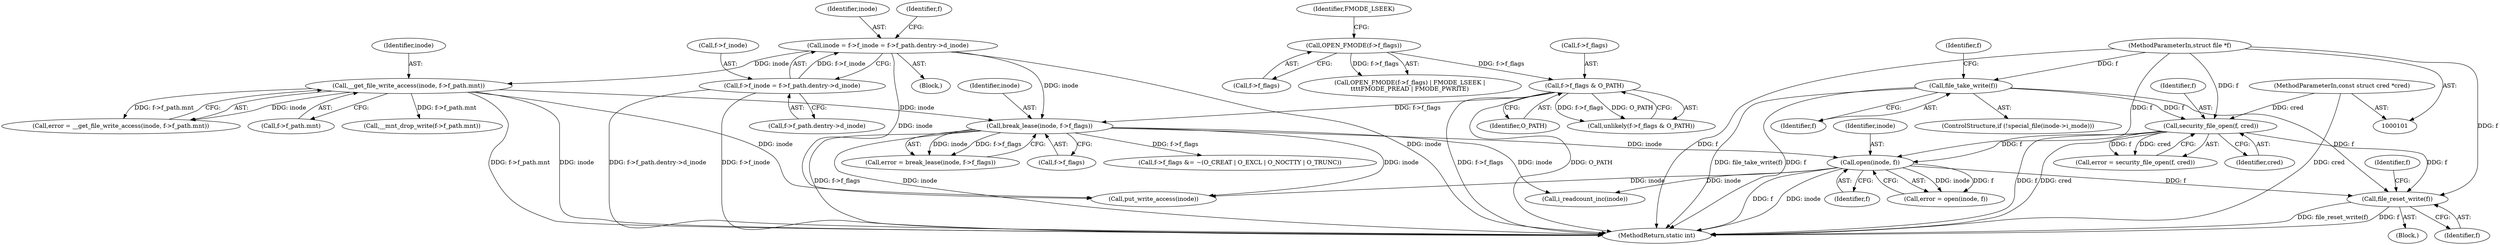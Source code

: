 digraph "0_linux_eee5cc2702929fd41cce28058dc6d6717f723f87_9@API" {
"1000322" [label="(Call,file_reset_write(f))"];
"1000257" [label="(Call,open(inode, f))"];
"1000234" [label="(Call,break_lease(inode, f->f_flags))"];
"1000140" [label="(Call,inode = f->f_inode = f->f_path.dentry->d_inode)"];
"1000142" [label="(Call,f->f_inode = f->f_path.dentry->d_inode)"];
"1000162" [label="(Call,__get_file_write_access(inode, f->f_path.mnt))"];
"1000125" [label="(Call,f->f_flags & O_PATH)"];
"1000114" [label="(Call,OPEN_FMODE(f->f_flags))"];
"1000226" [label="(Call,security_file_open(f, cred))"];
"1000178" [label="(Call,file_take_write(f))"];
"1000102" [label="(MethodParameterIn,struct file *f)"];
"1000104" [label="(MethodParameterIn,const struct cred *cred)"];
"1000140" [label="(Call,inode = f->f_inode = f->f_path.dentry->d_inode)"];
"1000273" [label="(Call,i_readcount_inc(inode))"];
"1000146" [label="(Call,f->f_path.dentry->d_inode)"];
"1000275" [label="(Call,f->f_flags &= ~(O_CREAT | O_EXCL | O_NOCTTY | O_TRUNC))"];
"1000164" [label="(Call,f->f_path.mnt)"];
"1000357" [label="(MethodReturn,static int)"];
"1000323" [label="(Identifier,f)"];
"1000232" [label="(Call,error = break_lease(inode, f->f_flags))"];
"1000113" [label="(Call,OPEN_FMODE(f->f_flags) | FMODE_LSEEK |\n\t\t\t\tFMODE_PREAD | FMODE_PWRITE)"];
"1000235" [label="(Identifier,inode)"];
"1000321" [label="(Block,)"];
"1000114" [label="(Call,OPEN_FMODE(f->f_flags))"];
"1000227" [label="(Identifier,f)"];
"1000179" [label="(Identifier,f)"];
"1000126" [label="(Call,f->f_flags)"];
"1000324" [label="(Call,__mnt_drop_write(f->f_path.mnt))"];
"1000322" [label="(Call,file_reset_write(f))"];
"1000327" [label="(Identifier,f)"];
"1000125" [label="(Call,f->f_flags & O_PATH)"];
"1000160" [label="(Call,error = __get_file_write_access(inode, f->f_path.mnt))"];
"1000119" [label="(Identifier,FMODE_LSEEK)"];
"1000313" [label="(Call,put_write_access(inode))"];
"1000224" [label="(Call,error = security_file_open(f, cred))"];
"1000226" [label="(Call,security_file_open(f, cred))"];
"1000178" [label="(Call,file_take_write(f))"];
"1000236" [label="(Call,f->f_flags)"];
"1000115" [label="(Call,f->f_flags)"];
"1000129" [label="(Identifier,O_PATH)"];
"1000162" [label="(Call,__get_file_write_access(inode, f->f_path.mnt))"];
"1000143" [label="(Call,f->f_inode)"];
"1000142" [label="(Call,f->f_inode = f->f_path.dentry->d_inode)"];
"1000102" [label="(MethodParameterIn,struct file *f)"];
"1000105" [label="(Block,)"];
"1000104" [label="(MethodParameterIn,const struct cred *cred)"];
"1000228" [label="(Identifier,cred)"];
"1000156" [label="(Identifier,f)"];
"1000259" [label="(Identifier,f)"];
"1000234" [label="(Call,break_lease(inode, f->f_flags))"];
"1000255" [label="(Call,error = open(inode, f))"];
"1000141" [label="(Identifier,inode)"];
"1000124" [label="(Call,unlikely(f->f_flags & O_PATH))"];
"1000182" [label="(Identifier,f)"];
"1000257" [label="(Call,open(inode, f))"];
"1000258" [label="(Identifier,inode)"];
"1000172" [label="(ControlStructure,if (!special_file(inode->i_mode)))"];
"1000163" [label="(Identifier,inode)"];
"1000322" -> "1000321"  [label="AST: "];
"1000322" -> "1000323"  [label="CFG: "];
"1000323" -> "1000322"  [label="AST: "];
"1000327" -> "1000322"  [label="CFG: "];
"1000322" -> "1000357"  [label="DDG: file_reset_write(f)"];
"1000322" -> "1000357"  [label="DDG: f"];
"1000257" -> "1000322"  [label="DDG: f"];
"1000226" -> "1000322"  [label="DDG: f"];
"1000178" -> "1000322"  [label="DDG: f"];
"1000102" -> "1000322"  [label="DDG: f"];
"1000257" -> "1000255"  [label="AST: "];
"1000257" -> "1000259"  [label="CFG: "];
"1000258" -> "1000257"  [label="AST: "];
"1000259" -> "1000257"  [label="AST: "];
"1000255" -> "1000257"  [label="CFG: "];
"1000257" -> "1000357"  [label="DDG: f"];
"1000257" -> "1000357"  [label="DDG: inode"];
"1000257" -> "1000255"  [label="DDG: inode"];
"1000257" -> "1000255"  [label="DDG: f"];
"1000234" -> "1000257"  [label="DDG: inode"];
"1000226" -> "1000257"  [label="DDG: f"];
"1000102" -> "1000257"  [label="DDG: f"];
"1000257" -> "1000273"  [label="DDG: inode"];
"1000257" -> "1000313"  [label="DDG: inode"];
"1000234" -> "1000232"  [label="AST: "];
"1000234" -> "1000236"  [label="CFG: "];
"1000235" -> "1000234"  [label="AST: "];
"1000236" -> "1000234"  [label="AST: "];
"1000232" -> "1000234"  [label="CFG: "];
"1000234" -> "1000357"  [label="DDG: f->f_flags"];
"1000234" -> "1000357"  [label="DDG: inode"];
"1000234" -> "1000232"  [label="DDG: inode"];
"1000234" -> "1000232"  [label="DDG: f->f_flags"];
"1000140" -> "1000234"  [label="DDG: inode"];
"1000162" -> "1000234"  [label="DDG: inode"];
"1000125" -> "1000234"  [label="DDG: f->f_flags"];
"1000234" -> "1000273"  [label="DDG: inode"];
"1000234" -> "1000275"  [label="DDG: f->f_flags"];
"1000234" -> "1000313"  [label="DDG: inode"];
"1000140" -> "1000105"  [label="AST: "];
"1000140" -> "1000142"  [label="CFG: "];
"1000141" -> "1000140"  [label="AST: "];
"1000142" -> "1000140"  [label="AST: "];
"1000156" -> "1000140"  [label="CFG: "];
"1000140" -> "1000357"  [label="DDG: inode"];
"1000142" -> "1000140"  [label="DDG: f->f_inode"];
"1000140" -> "1000162"  [label="DDG: inode"];
"1000140" -> "1000313"  [label="DDG: inode"];
"1000142" -> "1000146"  [label="CFG: "];
"1000143" -> "1000142"  [label="AST: "];
"1000146" -> "1000142"  [label="AST: "];
"1000142" -> "1000357"  [label="DDG: f->f_inode"];
"1000142" -> "1000357"  [label="DDG: f->f_path.dentry->d_inode"];
"1000162" -> "1000160"  [label="AST: "];
"1000162" -> "1000164"  [label="CFG: "];
"1000163" -> "1000162"  [label="AST: "];
"1000164" -> "1000162"  [label="AST: "];
"1000160" -> "1000162"  [label="CFG: "];
"1000162" -> "1000357"  [label="DDG: f->f_path.mnt"];
"1000162" -> "1000357"  [label="DDG: inode"];
"1000162" -> "1000160"  [label="DDG: inode"];
"1000162" -> "1000160"  [label="DDG: f->f_path.mnt"];
"1000162" -> "1000313"  [label="DDG: inode"];
"1000162" -> "1000324"  [label="DDG: f->f_path.mnt"];
"1000125" -> "1000124"  [label="AST: "];
"1000125" -> "1000129"  [label="CFG: "];
"1000126" -> "1000125"  [label="AST: "];
"1000129" -> "1000125"  [label="AST: "];
"1000124" -> "1000125"  [label="CFG: "];
"1000125" -> "1000357"  [label="DDG: f->f_flags"];
"1000125" -> "1000357"  [label="DDG: O_PATH"];
"1000125" -> "1000124"  [label="DDG: f->f_flags"];
"1000125" -> "1000124"  [label="DDG: O_PATH"];
"1000114" -> "1000125"  [label="DDG: f->f_flags"];
"1000114" -> "1000113"  [label="AST: "];
"1000114" -> "1000115"  [label="CFG: "];
"1000115" -> "1000114"  [label="AST: "];
"1000119" -> "1000114"  [label="CFG: "];
"1000114" -> "1000113"  [label="DDG: f->f_flags"];
"1000226" -> "1000224"  [label="AST: "];
"1000226" -> "1000228"  [label="CFG: "];
"1000227" -> "1000226"  [label="AST: "];
"1000228" -> "1000226"  [label="AST: "];
"1000224" -> "1000226"  [label="CFG: "];
"1000226" -> "1000357"  [label="DDG: f"];
"1000226" -> "1000357"  [label="DDG: cred"];
"1000226" -> "1000224"  [label="DDG: f"];
"1000226" -> "1000224"  [label="DDG: cred"];
"1000178" -> "1000226"  [label="DDG: f"];
"1000102" -> "1000226"  [label="DDG: f"];
"1000104" -> "1000226"  [label="DDG: cred"];
"1000178" -> "1000172"  [label="AST: "];
"1000178" -> "1000179"  [label="CFG: "];
"1000179" -> "1000178"  [label="AST: "];
"1000182" -> "1000178"  [label="CFG: "];
"1000178" -> "1000357"  [label="DDG: file_take_write(f)"];
"1000178" -> "1000357"  [label="DDG: f"];
"1000102" -> "1000178"  [label="DDG: f"];
"1000102" -> "1000101"  [label="AST: "];
"1000102" -> "1000357"  [label="DDG: f"];
"1000104" -> "1000101"  [label="AST: "];
"1000104" -> "1000357"  [label="DDG: cred"];
}
